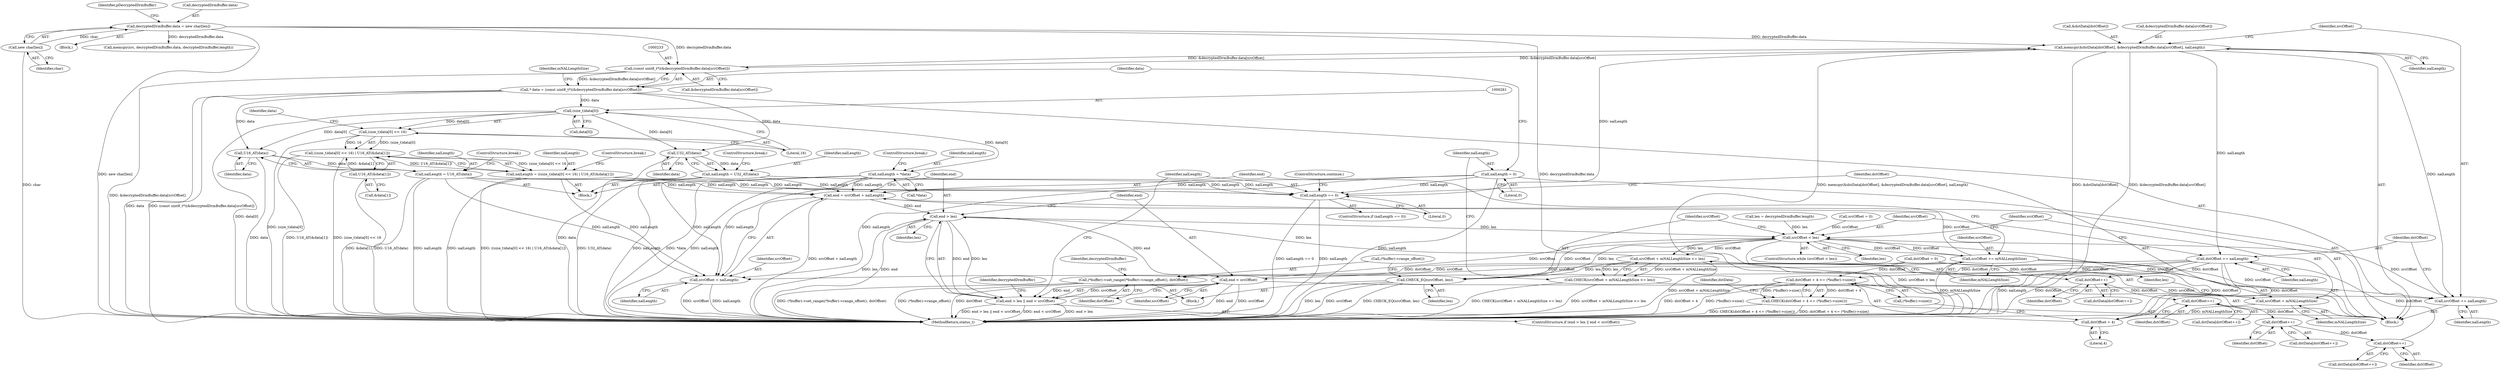 digraph "1_Android_e248db02fbab2ee9162940bc19f087fd7d96cb9d@API" {
"1000352" [label="(Call,memcpy(&dstData[dstOffset], &decryptedDrmBuffer.data[srcOffset], nalLength))"];
"1000232" [label="(Call,(const uint8_t*)(&decryptedDrmBuffer.data[srcOffset]))"];
"1000352" [label="(Call,memcpy(&dstData[dstOffset], &decryptedDrmBuffer.data[srcOffset], nalLength))"];
"1000136" [label="(Call,decryptedDrmBuffer.data = new char[len])"];
"1000140" [label="(Call,new char[len])"];
"1000317" [label="(Call,nalLength == 0)"];
"1000273" [label="(Call,nalLength = U32_AT(data))"];
"1000275" [label="(Call,U32_AT(data))"];
"1000230" [label="(Call,* data = (const uint8_t*)(&decryptedDrmBuffer.data[srcOffset]))"];
"1000260" [label="(Call,(size_t)data[0])"];
"1000256" [label="(Call,nalLength = ((size_t)data[0] << 16) | U16_AT(&data[1]))"];
"1000258" [label="(Call,((size_t)data[0] << 16) | U16_AT(&data[1]))"];
"1000259" [label="(Call,(size_t)data[0] << 16)"];
"1000266" [label="(Call,U16_AT(&data[1]))"];
"1000244" [label="(Call,nalLength = *data)"];
"1000250" [label="(Call,nalLength = U16_AT(data))"];
"1000252" [label="(Call,U16_AT(data))"];
"1000226" [label="(Call,nalLength = 0)"];
"1000287" [label="(Call,end = srcOffset + nalLength)"];
"1000294" [label="(Call,end > len)"];
"1000215" [label="(Call,srcOffset < len)"];
"1000220" [label="(Call,srcOffset + mNALLengthSize <= len)"];
"1000219" [label="(Call,CHECK(srcOffset + mNALLengthSize <= len))"];
"1000370" [label="(Call,CHECK_EQ(srcOffset, len))"];
"1000221" [label="(Call,srcOffset + mNALLengthSize)"];
"1000283" [label="(Call,srcOffset += mNALLengthSize)"];
"1000289" [label="(Call,srcOffset + nalLength)"];
"1000297" [label="(Call,end < srcOffset)"];
"1000293" [label="(Call,end > len || end < srcOffset)"];
"1000364" [label="(Call,srcOffset += nalLength)"];
"1000367" [label="(Call,dstOffset += nalLength)"];
"1000323" [label="(Call,dstOffset + 4 <= (*buffer)->size())"];
"1000322" [label="(Call,CHECK(dstOffset + 4 <= (*buffer)->size()))"];
"1000324" [label="(Call,dstOffset + 4)"];
"1000331" [label="(Call,dstOffset++)"];
"1000337" [label="(Call,dstOffset++)"];
"1000343" [label="(Call,dstOffset++)"];
"1000349" [label="(Call,dstOffset++)"];
"1000373" [label="(Call,(*buffer)->set_range((*buffer)->range_offset(), dstOffset))"];
"1000246" [label="(Call,*data)"];
"1000248" [label="(ControlStructure,break;)"];
"1000232" [label="(Call,(const uint8_t*)(&decryptedDrmBuffer.data[srcOffset]))"];
"1000296" [label="(Identifier,len)"];
"1000292" [label="(ControlStructure,if (end > len || end < srcOffset))"];
"1000332" [label="(Identifier,dstOffset)"];
"1000257" [label="(Identifier,nalLength)"];
"1000298" [label="(Identifier,end)"];
"1000331" [label="(Call,dstOffset++)"];
"1000252" [label="(Call,U16_AT(data))"];
"1000369" [label="(Identifier,nalLength)"];
"1000262" [label="(Call,data[0])"];
"1000375" [label="(Identifier,dstOffset)"];
"1000194" [label="(Block,)"];
"1000367" [label="(Call,dstOffset += nalLength)"];
"1000215" [label="(Call,srcOffset < len)"];
"1000363" [label="(Identifier,nalLength)"];
"1000366" [label="(Identifier,nalLength)"];
"1000245" [label="(Identifier,nalLength)"];
"1000224" [label="(Identifier,len)"];
"1000349" [label="(Call,dstOffset++)"];
"1000271" [label="(ControlStructure,break;)"];
"1000140" [label="(Call,new char[len])"];
"1000276" [label="(Identifier,data)"];
"1000269" [label="(Identifier,data)"];
"1000141" [label="(Identifier,char)"];
"1000295" [label="(Identifier,end)"];
"1000326" [label="(Literal,4)"];
"1000136" [label="(Call,decryptedDrmBuffer.data = new char[len])"];
"1000284" [label="(Identifier,srcOffset)"];
"1000335" [label="(Call,dstData[dstOffset++])"];
"1000103" [label="(Block,)"];
"1000344" [label="(Identifier,dstOffset)"];
"1000223" [label="(Identifier,mNALLengthSize)"];
"1000206" [label="(Call,dstOffset = 0)"];
"1000291" [label="(Identifier,nalLength)"];
"1000373" [label="(Call,(*buffer)->set_range((*buffer)->range_offset(), dstOffset))"];
"1000277" [label="(ControlStructure,break;)"];
"1000260" [label="(Call,(size_t)data[0])"];
"1000287" [label="(Call,end = srcOffset + nalLength)"];
"1000244" [label="(Call,nalLength = *data)"];
"1000251" [label="(Identifier,nalLength)"];
"1000221" [label="(Call,srcOffset + mNALLengthSize)"];
"1000144" [label="(Identifier,pDecryptedDrmBuffer)"];
"1000273" [label="(Call,nalLength = U32_AT(data))"];
"1000230" [label="(Call,* data = (const uint8_t*)(&decryptedDrmBuffer.data[srcOffset]))"];
"1000220" [label="(Call,srcOffset + mNALLengthSize <= len)"];
"1000217" [label="(Identifier,len)"];
"1000303" [label="(Identifier,decryptedDrmBuffer)"];
"1000289" [label="(Call,srcOffset + nalLength)"];
"1000371" [label="(Identifier,srcOffset)"];
"1000299" [label="(Identifier,srcOffset)"];
"1000226" [label="(Call,nalLength = 0)"];
"1000290" [label="(Identifier,srcOffset)"];
"1000267" [label="(Call,&data[1])"];
"1000341" [label="(Call,dstData[dstOffset++])"];
"1000372" [label="(Identifier,len)"];
"1000368" [label="(Identifier,dstOffset)"];
"1000218" [label="(Block,)"];
"1000219" [label="(Call,CHECK(srcOffset + mNALLengthSize <= len))"];
"1000202" [label="(Call,srcOffset = 0)"];
"1000316" [label="(ControlStructure,if (nalLength == 0))"];
"1000137" [label="(Call,decryptedDrmBuffer.data)"];
"1000374" [label="(Call,(*buffer)->range_offset())"];
"1000250" [label="(Call,nalLength = U16_AT(data))"];
"1000297" [label="(Call,end < srcOffset)"];
"1000347" [label="(Call,dstData[dstOffset++])"];
"1000285" [label="(Identifier,mNALLengthSize)"];
"1000222" [label="(Identifier,srcOffset)"];
"1000256" [label="(Call,nalLength = ((size_t)data[0] << 16) | U16_AT(&data[1]))"];
"1000231" [label="(Identifier,data)"];
"1000357" [label="(Call,&decryptedDrmBuffer.data[srcOffset])"];
"1000254" [label="(ControlStructure,break;)"];
"1000234" [label="(Call,&decryptedDrmBuffer.data[srcOffset])"];
"1000350" [label="(Identifier,dstOffset)"];
"1000209" [label="(Call,len = decryptedDrmBuffer.length)"];
"1000317" [label="(Call,nalLength == 0)"];
"1000259" [label="(Call,(size_t)data[0] << 16)"];
"1000321" [label="(ControlStructure,continue;)"];
"1000330" [label="(Identifier,dstData)"];
"1000365" [label="(Identifier,srcOffset)"];
"1000343" [label="(Call,dstOffset++)"];
"1000378" [label="(Call,memcpy(src, decryptedDrmBuffer.data, decryptedDrmBuffer.length))"];
"1000275" [label="(Call,U32_AT(data))"];
"1000329" [label="(Call,dstData[dstOffset++])"];
"1000352" [label="(Call,memcpy(&dstData[dstOffset], &decryptedDrmBuffer.data[srcOffset], nalLength))"];
"1000283" [label="(Call,srcOffset += mNALLengthSize)"];
"1000327" [label="(Call,(*buffer)->size())"];
"1000258" [label="(Call,((size_t)data[0] << 16) | U16_AT(&data[1]))"];
"1000216" [label="(Identifier,srcOffset)"];
"1000318" [label="(Identifier,nalLength)"];
"1000319" [label="(Literal,0)"];
"1000324" [label="(Call,dstOffset + 4)"];
"1000323" [label="(Call,dstOffset + 4 <= (*buffer)->size())"];
"1000325" [label="(Identifier,dstOffset)"];
"1000353" [label="(Call,&dstData[dstOffset])"];
"1000322" [label="(Call,CHECK(dstOffset + 4 <= (*buffer)->size()))"];
"1000242" [label="(Block,)"];
"1000406" [label="(MethodReturn,status_t)"];
"1000338" [label="(Identifier,dstOffset)"];
"1000265" [label="(Literal,16)"];
"1000274" [label="(Identifier,nalLength)"];
"1000241" [label="(Identifier,mNALLengthSize)"];
"1000227" [label="(Identifier,nalLength)"];
"1000294" [label="(Call,end > len)"];
"1000337" [label="(Call,dstOffset++)"];
"1000293" [label="(Call,end > len || end < srcOffset)"];
"1000228" [label="(Literal,0)"];
"1000288" [label="(Identifier,end)"];
"1000364" [label="(Call,srcOffset += nalLength)"];
"1000253" [label="(Identifier,data)"];
"1000266" [label="(Call,U16_AT(&data[1]))"];
"1000393" [label="(Identifier,decryptedDrmBuffer)"];
"1000214" [label="(ControlStructure,while (srcOffset < len))"];
"1000370" [label="(Call,CHECK_EQ(srcOffset, len))"];
"1000352" -> "1000218"  [label="AST: "];
"1000352" -> "1000363"  [label="CFG: "];
"1000353" -> "1000352"  [label="AST: "];
"1000357" -> "1000352"  [label="AST: "];
"1000363" -> "1000352"  [label="AST: "];
"1000365" -> "1000352"  [label="CFG: "];
"1000352" -> "1000406"  [label="DDG: &decryptedDrmBuffer.data[srcOffset]"];
"1000352" -> "1000406"  [label="DDG: &dstData[dstOffset]"];
"1000352" -> "1000406"  [label="DDG: memcpy(&dstData[dstOffset], &decryptedDrmBuffer.data[srcOffset], nalLength)"];
"1000352" -> "1000232"  [label="DDG: &decryptedDrmBuffer.data[srcOffset]"];
"1000232" -> "1000352"  [label="DDG: &decryptedDrmBuffer.data[srcOffset]"];
"1000136" -> "1000352"  [label="DDG: decryptedDrmBuffer.data"];
"1000317" -> "1000352"  [label="DDG: nalLength"];
"1000352" -> "1000364"  [label="DDG: nalLength"];
"1000352" -> "1000367"  [label="DDG: nalLength"];
"1000232" -> "1000230"  [label="AST: "];
"1000232" -> "1000234"  [label="CFG: "];
"1000233" -> "1000232"  [label="AST: "];
"1000234" -> "1000232"  [label="AST: "];
"1000230" -> "1000232"  [label="CFG: "];
"1000232" -> "1000406"  [label="DDG: &decryptedDrmBuffer.data[srcOffset]"];
"1000232" -> "1000230"  [label="DDG: &decryptedDrmBuffer.data[srcOffset]"];
"1000136" -> "1000232"  [label="DDG: decryptedDrmBuffer.data"];
"1000136" -> "1000103"  [label="AST: "];
"1000136" -> "1000140"  [label="CFG: "];
"1000137" -> "1000136"  [label="AST: "];
"1000140" -> "1000136"  [label="AST: "];
"1000144" -> "1000136"  [label="CFG: "];
"1000136" -> "1000406"  [label="DDG: new char[len]"];
"1000136" -> "1000406"  [label="DDG: decryptedDrmBuffer.data"];
"1000140" -> "1000136"  [label="DDG: char"];
"1000136" -> "1000378"  [label="DDG: decryptedDrmBuffer.data"];
"1000140" -> "1000141"  [label="CFG: "];
"1000141" -> "1000140"  [label="AST: "];
"1000140" -> "1000406"  [label="DDG: char"];
"1000317" -> "1000316"  [label="AST: "];
"1000317" -> "1000319"  [label="CFG: "];
"1000318" -> "1000317"  [label="AST: "];
"1000319" -> "1000317"  [label="AST: "];
"1000321" -> "1000317"  [label="CFG: "];
"1000325" -> "1000317"  [label="CFG: "];
"1000317" -> "1000406"  [label="DDG: nalLength"];
"1000317" -> "1000406"  [label="DDG: nalLength == 0"];
"1000273" -> "1000317"  [label="DDG: nalLength"];
"1000256" -> "1000317"  [label="DDG: nalLength"];
"1000244" -> "1000317"  [label="DDG: nalLength"];
"1000250" -> "1000317"  [label="DDG: nalLength"];
"1000226" -> "1000317"  [label="DDG: nalLength"];
"1000273" -> "1000242"  [label="AST: "];
"1000273" -> "1000275"  [label="CFG: "];
"1000274" -> "1000273"  [label="AST: "];
"1000275" -> "1000273"  [label="AST: "];
"1000277" -> "1000273"  [label="CFG: "];
"1000273" -> "1000406"  [label="DDG: U32_AT(data)"];
"1000273" -> "1000406"  [label="DDG: nalLength"];
"1000275" -> "1000273"  [label="DDG: data"];
"1000273" -> "1000287"  [label="DDG: nalLength"];
"1000273" -> "1000289"  [label="DDG: nalLength"];
"1000275" -> "1000276"  [label="CFG: "];
"1000276" -> "1000275"  [label="AST: "];
"1000275" -> "1000406"  [label="DDG: data"];
"1000230" -> "1000275"  [label="DDG: data"];
"1000260" -> "1000275"  [label="DDG: data[0]"];
"1000230" -> "1000218"  [label="AST: "];
"1000231" -> "1000230"  [label="AST: "];
"1000241" -> "1000230"  [label="CFG: "];
"1000230" -> "1000406"  [label="DDG: data"];
"1000230" -> "1000406"  [label="DDG: (const uint8_t*)(&decryptedDrmBuffer.data[srcOffset])"];
"1000230" -> "1000252"  [label="DDG: data"];
"1000230" -> "1000260"  [label="DDG: data"];
"1000260" -> "1000259"  [label="AST: "];
"1000260" -> "1000262"  [label="CFG: "];
"1000261" -> "1000260"  [label="AST: "];
"1000262" -> "1000260"  [label="AST: "];
"1000265" -> "1000260"  [label="CFG: "];
"1000260" -> "1000406"  [label="DDG: data[0]"];
"1000260" -> "1000244"  [label="DDG: data[0]"];
"1000260" -> "1000252"  [label="DDG: data[0]"];
"1000260" -> "1000259"  [label="DDG: data[0]"];
"1000256" -> "1000242"  [label="AST: "];
"1000256" -> "1000258"  [label="CFG: "];
"1000257" -> "1000256"  [label="AST: "];
"1000258" -> "1000256"  [label="AST: "];
"1000271" -> "1000256"  [label="CFG: "];
"1000256" -> "1000406"  [label="DDG: ((size_t)data[0] << 16) | U16_AT(&data[1])"];
"1000256" -> "1000406"  [label="DDG: nalLength"];
"1000258" -> "1000256"  [label="DDG: (size_t)data[0] << 16"];
"1000258" -> "1000256"  [label="DDG: U16_AT(&data[1])"];
"1000256" -> "1000287"  [label="DDG: nalLength"];
"1000256" -> "1000289"  [label="DDG: nalLength"];
"1000258" -> "1000266"  [label="CFG: "];
"1000259" -> "1000258"  [label="AST: "];
"1000266" -> "1000258"  [label="AST: "];
"1000258" -> "1000406"  [label="DDG: (size_t)data[0] << 16"];
"1000258" -> "1000406"  [label="DDG: U16_AT(&data[1])"];
"1000259" -> "1000258"  [label="DDG: (size_t)data[0]"];
"1000259" -> "1000258"  [label="DDG: 16"];
"1000266" -> "1000258"  [label="DDG: &data[1]"];
"1000259" -> "1000265"  [label="CFG: "];
"1000265" -> "1000259"  [label="AST: "];
"1000269" -> "1000259"  [label="CFG: "];
"1000259" -> "1000406"  [label="DDG: (size_t)data[0]"];
"1000266" -> "1000267"  [label="CFG: "];
"1000267" -> "1000266"  [label="AST: "];
"1000266" -> "1000406"  [label="DDG: &data[1]"];
"1000244" -> "1000242"  [label="AST: "];
"1000244" -> "1000246"  [label="CFG: "];
"1000245" -> "1000244"  [label="AST: "];
"1000246" -> "1000244"  [label="AST: "];
"1000248" -> "1000244"  [label="CFG: "];
"1000244" -> "1000406"  [label="DDG: nalLength"];
"1000244" -> "1000406"  [label="DDG: *data"];
"1000244" -> "1000287"  [label="DDG: nalLength"];
"1000244" -> "1000289"  [label="DDG: nalLength"];
"1000250" -> "1000242"  [label="AST: "];
"1000250" -> "1000252"  [label="CFG: "];
"1000251" -> "1000250"  [label="AST: "];
"1000252" -> "1000250"  [label="AST: "];
"1000254" -> "1000250"  [label="CFG: "];
"1000250" -> "1000406"  [label="DDG: nalLength"];
"1000250" -> "1000406"  [label="DDG: U16_AT(data)"];
"1000252" -> "1000250"  [label="DDG: data"];
"1000250" -> "1000287"  [label="DDG: nalLength"];
"1000250" -> "1000289"  [label="DDG: nalLength"];
"1000252" -> "1000253"  [label="CFG: "];
"1000253" -> "1000252"  [label="AST: "];
"1000252" -> "1000406"  [label="DDG: data"];
"1000226" -> "1000218"  [label="AST: "];
"1000226" -> "1000228"  [label="CFG: "];
"1000227" -> "1000226"  [label="AST: "];
"1000228" -> "1000226"  [label="AST: "];
"1000231" -> "1000226"  [label="CFG: "];
"1000226" -> "1000406"  [label="DDG: nalLength"];
"1000226" -> "1000287"  [label="DDG: nalLength"];
"1000226" -> "1000289"  [label="DDG: nalLength"];
"1000287" -> "1000218"  [label="AST: "];
"1000287" -> "1000289"  [label="CFG: "];
"1000288" -> "1000287"  [label="AST: "];
"1000289" -> "1000287"  [label="AST: "];
"1000295" -> "1000287"  [label="CFG: "];
"1000287" -> "1000406"  [label="DDG: srcOffset + nalLength"];
"1000283" -> "1000287"  [label="DDG: srcOffset"];
"1000287" -> "1000294"  [label="DDG: end"];
"1000294" -> "1000293"  [label="AST: "];
"1000294" -> "1000296"  [label="CFG: "];
"1000295" -> "1000294"  [label="AST: "];
"1000296" -> "1000294"  [label="AST: "];
"1000298" -> "1000294"  [label="CFG: "];
"1000293" -> "1000294"  [label="CFG: "];
"1000294" -> "1000406"  [label="DDG: len"];
"1000294" -> "1000406"  [label="DDG: end"];
"1000294" -> "1000215"  [label="DDG: len"];
"1000294" -> "1000293"  [label="DDG: end"];
"1000294" -> "1000293"  [label="DDG: len"];
"1000220" -> "1000294"  [label="DDG: len"];
"1000294" -> "1000297"  [label="DDG: end"];
"1000215" -> "1000214"  [label="AST: "];
"1000215" -> "1000217"  [label="CFG: "];
"1000216" -> "1000215"  [label="AST: "];
"1000217" -> "1000215"  [label="AST: "];
"1000222" -> "1000215"  [label="CFG: "];
"1000371" -> "1000215"  [label="CFG: "];
"1000215" -> "1000406"  [label="DDG: srcOffset < len"];
"1000364" -> "1000215"  [label="DDG: srcOffset"];
"1000297" -> "1000215"  [label="DDG: srcOffset"];
"1000202" -> "1000215"  [label="DDG: srcOffset"];
"1000283" -> "1000215"  [label="DDG: srcOffset"];
"1000209" -> "1000215"  [label="DDG: len"];
"1000215" -> "1000220"  [label="DDG: srcOffset"];
"1000215" -> "1000220"  [label="DDG: len"];
"1000215" -> "1000221"  [label="DDG: srcOffset"];
"1000215" -> "1000283"  [label="DDG: srcOffset"];
"1000215" -> "1000370"  [label="DDG: srcOffset"];
"1000215" -> "1000370"  [label="DDG: len"];
"1000220" -> "1000219"  [label="AST: "];
"1000220" -> "1000224"  [label="CFG: "];
"1000221" -> "1000220"  [label="AST: "];
"1000224" -> "1000220"  [label="AST: "];
"1000219" -> "1000220"  [label="CFG: "];
"1000220" -> "1000406"  [label="DDG: srcOffset + mNALLengthSize"];
"1000220" -> "1000219"  [label="DDG: srcOffset + mNALLengthSize"];
"1000220" -> "1000219"  [label="DDG: len"];
"1000220" -> "1000370"  [label="DDG: len"];
"1000219" -> "1000218"  [label="AST: "];
"1000227" -> "1000219"  [label="CFG: "];
"1000219" -> "1000406"  [label="DDG: CHECK(srcOffset + mNALLengthSize <= len)"];
"1000219" -> "1000406"  [label="DDG: srcOffset + mNALLengthSize <= len"];
"1000370" -> "1000194"  [label="AST: "];
"1000370" -> "1000372"  [label="CFG: "];
"1000371" -> "1000370"  [label="AST: "];
"1000372" -> "1000370"  [label="AST: "];
"1000374" -> "1000370"  [label="CFG: "];
"1000370" -> "1000406"  [label="DDG: CHECK_EQ(srcOffset, len)"];
"1000370" -> "1000406"  [label="DDG: len"];
"1000370" -> "1000406"  [label="DDG: srcOffset"];
"1000221" -> "1000223"  [label="CFG: "];
"1000222" -> "1000221"  [label="AST: "];
"1000223" -> "1000221"  [label="AST: "];
"1000224" -> "1000221"  [label="CFG: "];
"1000221" -> "1000406"  [label="DDG: mNALLengthSize"];
"1000283" -> "1000218"  [label="AST: "];
"1000283" -> "1000285"  [label="CFG: "];
"1000284" -> "1000283"  [label="AST: "];
"1000285" -> "1000283"  [label="AST: "];
"1000288" -> "1000283"  [label="CFG: "];
"1000283" -> "1000406"  [label="DDG: mNALLengthSize"];
"1000283" -> "1000289"  [label="DDG: srcOffset"];
"1000283" -> "1000297"  [label="DDG: srcOffset"];
"1000283" -> "1000364"  [label="DDG: srcOffset"];
"1000289" -> "1000291"  [label="CFG: "];
"1000290" -> "1000289"  [label="AST: "];
"1000291" -> "1000289"  [label="AST: "];
"1000289" -> "1000406"  [label="DDG: nalLength"];
"1000289" -> "1000406"  [label="DDG: srcOffset"];
"1000297" -> "1000293"  [label="AST: "];
"1000297" -> "1000299"  [label="CFG: "];
"1000298" -> "1000297"  [label="AST: "];
"1000299" -> "1000297"  [label="AST: "];
"1000293" -> "1000297"  [label="CFG: "];
"1000297" -> "1000406"  [label="DDG: end"];
"1000297" -> "1000406"  [label="DDG: srcOffset"];
"1000297" -> "1000293"  [label="DDG: end"];
"1000297" -> "1000293"  [label="DDG: srcOffset"];
"1000297" -> "1000364"  [label="DDG: srcOffset"];
"1000293" -> "1000292"  [label="AST: "];
"1000303" -> "1000293"  [label="CFG: "];
"1000318" -> "1000293"  [label="CFG: "];
"1000293" -> "1000406"  [label="DDG: end > len"];
"1000293" -> "1000406"  [label="DDG: end > len || end < srcOffset"];
"1000293" -> "1000406"  [label="DDG: end < srcOffset"];
"1000364" -> "1000218"  [label="AST: "];
"1000364" -> "1000366"  [label="CFG: "];
"1000365" -> "1000364"  [label="AST: "];
"1000366" -> "1000364"  [label="AST: "];
"1000368" -> "1000364"  [label="CFG: "];
"1000367" -> "1000218"  [label="AST: "];
"1000367" -> "1000369"  [label="CFG: "];
"1000368" -> "1000367"  [label="AST: "];
"1000369" -> "1000367"  [label="AST: "];
"1000216" -> "1000367"  [label="CFG: "];
"1000367" -> "1000406"  [label="DDG: nalLength"];
"1000367" -> "1000406"  [label="DDG: dstOffset"];
"1000367" -> "1000323"  [label="DDG: dstOffset"];
"1000367" -> "1000324"  [label="DDG: dstOffset"];
"1000367" -> "1000331"  [label="DDG: dstOffset"];
"1000349" -> "1000367"  [label="DDG: dstOffset"];
"1000367" -> "1000373"  [label="DDG: dstOffset"];
"1000323" -> "1000322"  [label="AST: "];
"1000323" -> "1000327"  [label="CFG: "];
"1000324" -> "1000323"  [label="AST: "];
"1000327" -> "1000323"  [label="AST: "];
"1000322" -> "1000323"  [label="CFG: "];
"1000323" -> "1000406"  [label="DDG: dstOffset + 4"];
"1000323" -> "1000406"  [label="DDG: (*buffer)->size()"];
"1000323" -> "1000322"  [label="DDG: dstOffset + 4"];
"1000323" -> "1000322"  [label="DDG: (*buffer)->size()"];
"1000206" -> "1000323"  [label="DDG: dstOffset"];
"1000322" -> "1000218"  [label="AST: "];
"1000330" -> "1000322"  [label="CFG: "];
"1000322" -> "1000406"  [label="DDG: CHECK(dstOffset + 4 <= (*buffer)->size())"];
"1000322" -> "1000406"  [label="DDG: dstOffset + 4 <= (*buffer)->size()"];
"1000324" -> "1000326"  [label="CFG: "];
"1000325" -> "1000324"  [label="AST: "];
"1000326" -> "1000324"  [label="AST: "];
"1000327" -> "1000324"  [label="CFG: "];
"1000206" -> "1000324"  [label="DDG: dstOffset"];
"1000331" -> "1000329"  [label="AST: "];
"1000331" -> "1000332"  [label="CFG: "];
"1000332" -> "1000331"  [label="AST: "];
"1000329" -> "1000331"  [label="CFG: "];
"1000206" -> "1000331"  [label="DDG: dstOffset"];
"1000331" -> "1000337"  [label="DDG: dstOffset"];
"1000337" -> "1000335"  [label="AST: "];
"1000337" -> "1000338"  [label="CFG: "];
"1000338" -> "1000337"  [label="AST: "];
"1000335" -> "1000337"  [label="CFG: "];
"1000337" -> "1000343"  [label="DDG: dstOffset"];
"1000343" -> "1000341"  [label="AST: "];
"1000343" -> "1000344"  [label="CFG: "];
"1000344" -> "1000343"  [label="AST: "];
"1000341" -> "1000343"  [label="CFG: "];
"1000343" -> "1000349"  [label="DDG: dstOffset"];
"1000349" -> "1000347"  [label="AST: "];
"1000349" -> "1000350"  [label="CFG: "];
"1000350" -> "1000349"  [label="AST: "];
"1000347" -> "1000349"  [label="CFG: "];
"1000373" -> "1000194"  [label="AST: "];
"1000373" -> "1000375"  [label="CFG: "];
"1000374" -> "1000373"  [label="AST: "];
"1000375" -> "1000373"  [label="AST: "];
"1000393" -> "1000373"  [label="CFG: "];
"1000373" -> "1000406"  [label="DDG: dstOffset"];
"1000373" -> "1000406"  [label="DDG: (*buffer)->set_range((*buffer)->range_offset(), dstOffset)"];
"1000373" -> "1000406"  [label="DDG: (*buffer)->range_offset()"];
"1000206" -> "1000373"  [label="DDG: dstOffset"];
}
